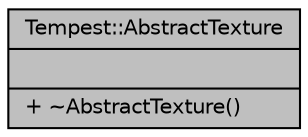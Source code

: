 digraph "Tempest::AbstractTexture"
{
  edge [fontname="Helvetica",fontsize="10",labelfontname="Helvetica",labelfontsize="10"];
  node [fontname="Helvetica",fontsize="10",shape=record];
  Node3 [label="{Tempest::AbstractTexture\n||+ ~AbstractTexture()\l}",height=0.2,width=0.4,color="black", fillcolor="grey75", style="filled", fontcolor="black"];
}
